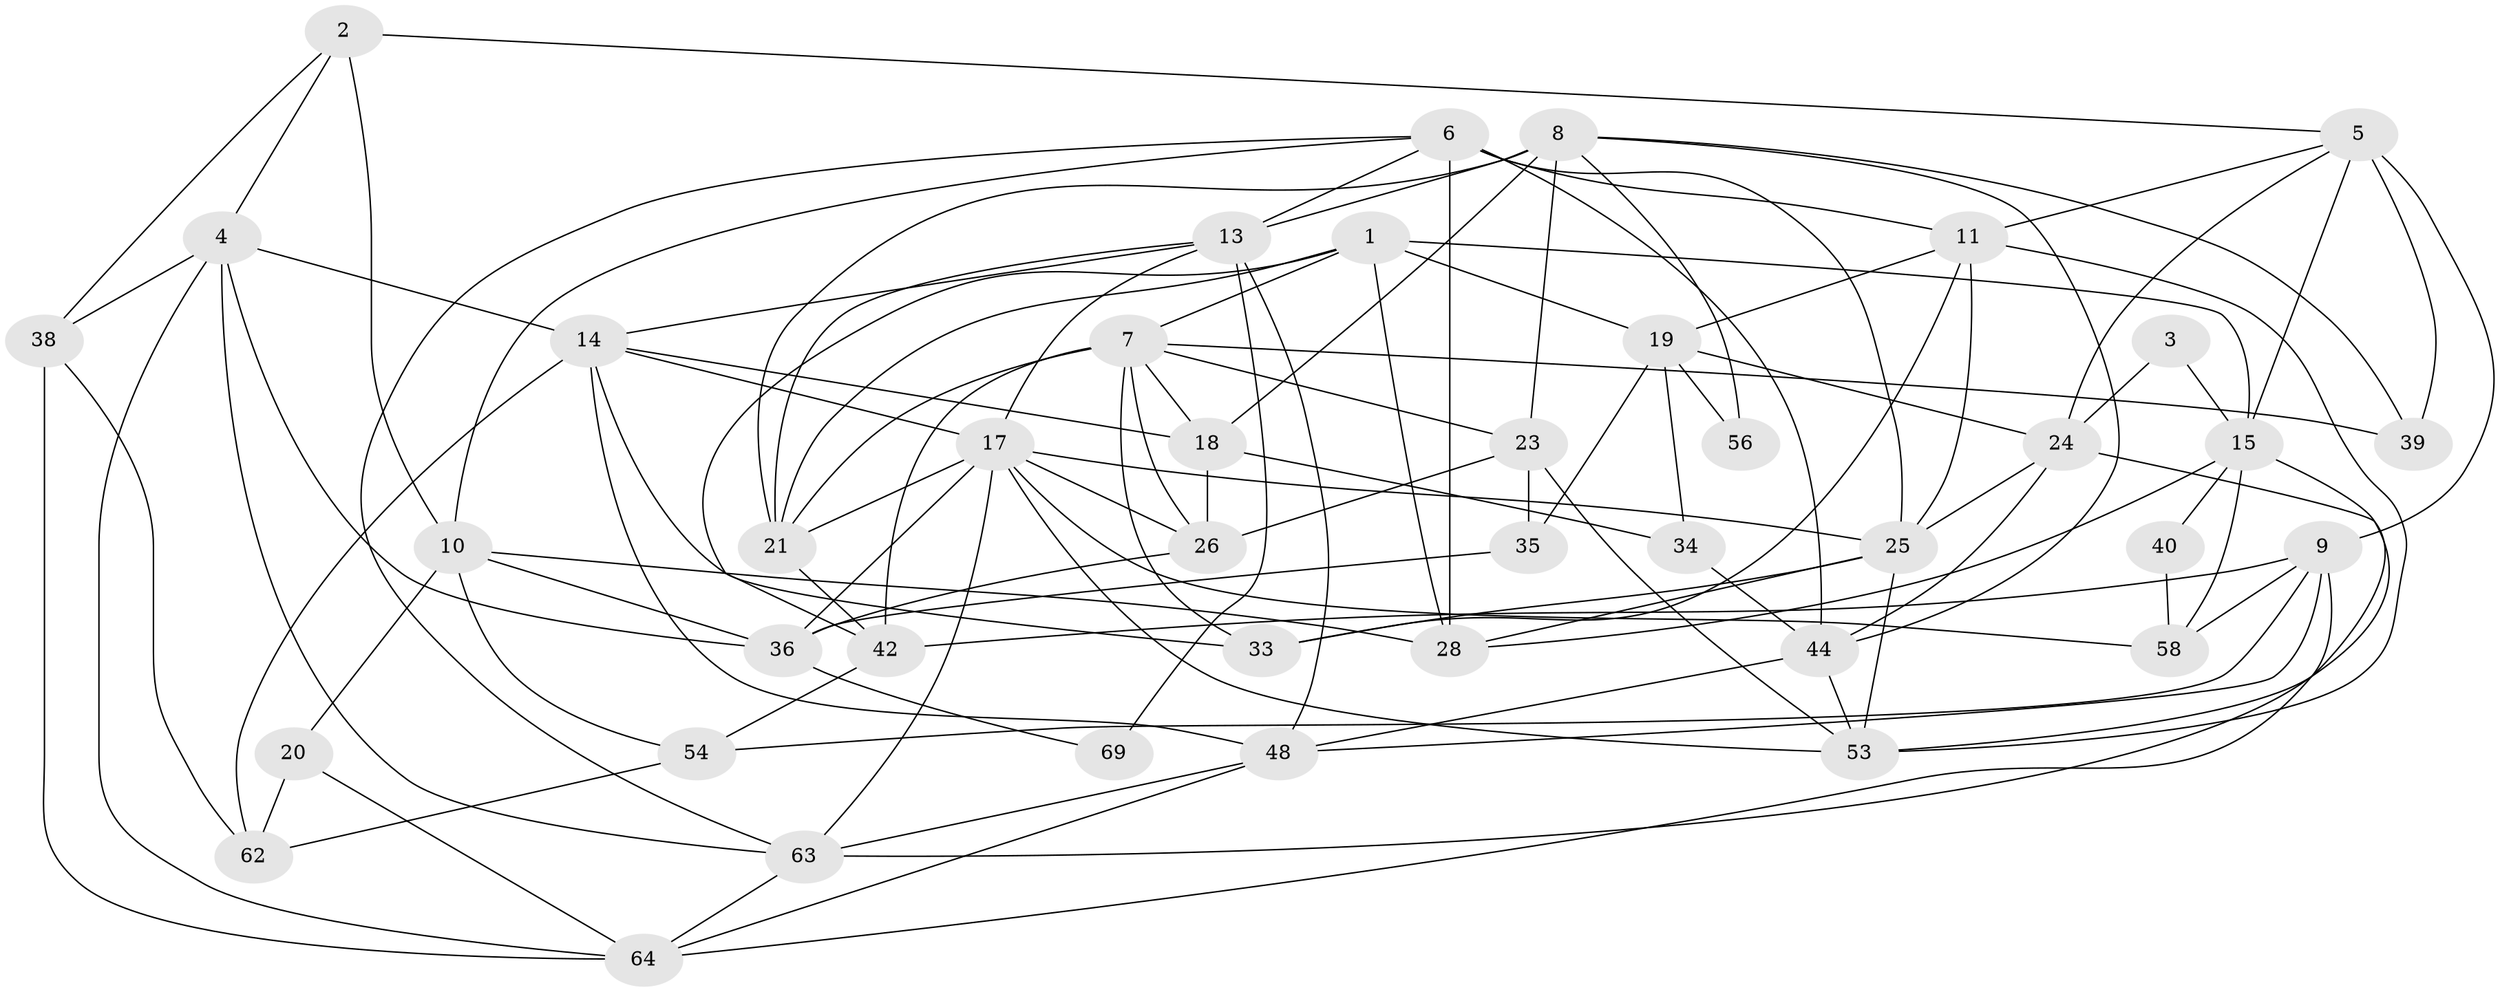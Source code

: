 // Generated by graph-tools (version 1.1) at 2025/52/02/27/25 19:52:07]
// undirected, 42 vertices, 109 edges
graph export_dot {
graph [start="1"]
  node [color=gray90,style=filled];
  1 [super="+46"];
  2 [super="+31"];
  3;
  4 [super="+41"];
  5 [super="+16"];
  6 [super="+37"];
  7 [super="+22"];
  8 [super="+29"];
  9 [super="+32"];
  10 [super="+51"];
  11 [super="+12"];
  13 [super="+47"];
  14 [super="+52"];
  15 [super="+27"];
  17 [super="+45"];
  18 [super="+49"];
  19 [super="+30"];
  20;
  21 [super="+55"];
  23 [super="+57"];
  24 [super="+66"];
  25 [super="+72"];
  26;
  28 [super="+43"];
  33 [super="+70"];
  34;
  35;
  36 [super="+67"];
  38;
  39 [super="+50"];
  40;
  42 [super="+60"];
  44 [super="+61"];
  48 [super="+59"];
  53;
  54;
  56;
  58;
  62 [super="+65"];
  63 [super="+68"];
  64 [super="+71"];
  69;
  1 -- 42;
  1 -- 28;
  1 -- 15;
  1 -- 19 [weight=2];
  1 -- 21;
  1 -- 7;
  2 -- 4;
  2 -- 5;
  2 -- 38;
  2 -- 10;
  3 -- 15;
  3 -- 24 [weight=2];
  4 -- 38;
  4 -- 36;
  4 -- 63;
  4 -- 14;
  4 -- 64;
  5 -- 39;
  5 -- 9 [weight=2];
  5 -- 15;
  5 -- 24;
  5 -- 11;
  6 -- 25;
  6 -- 13;
  6 -- 10;
  6 -- 11;
  6 -- 28;
  6 -- 44;
  6 -- 63;
  7 -- 26;
  7 -- 42;
  7 -- 18;
  7 -- 21 [weight=2];
  7 -- 23;
  7 -- 39;
  7 -- 33;
  8 -- 23;
  8 -- 21;
  8 -- 56;
  8 -- 44;
  8 -- 13;
  8 -- 39;
  8 -- 18;
  9 -- 54;
  9 -- 64;
  9 -- 42;
  9 -- 48;
  9 -- 58;
  10 -- 36;
  10 -- 54;
  10 -- 20;
  10 -- 28;
  11 -- 25;
  11 -- 53;
  11 -- 19;
  11 -- 33;
  13 -- 21;
  13 -- 69;
  13 -- 48;
  13 -- 14;
  13 -- 17;
  14 -- 48;
  14 -- 17;
  14 -- 62;
  14 -- 18;
  14 -- 33;
  15 -- 53;
  15 -- 40;
  15 -- 28;
  15 -- 58;
  17 -- 26;
  17 -- 36;
  17 -- 21;
  17 -- 53;
  17 -- 58;
  17 -- 63;
  17 -- 25;
  18 -- 34;
  18 -- 26;
  19 -- 34;
  19 -- 35;
  19 -- 56;
  19 -- 24;
  20 -- 62;
  20 -- 64;
  21 -- 42;
  23 -- 53;
  23 -- 26;
  23 -- 35;
  24 -- 44;
  24 -- 25;
  24 -- 63;
  25 -- 33 [weight=2];
  25 -- 53;
  25 -- 28;
  26 -- 36;
  34 -- 44;
  35 -- 36;
  36 -- 69;
  38 -- 64;
  38 -- 62;
  40 -- 58;
  42 -- 54;
  44 -- 53;
  44 -- 48;
  48 -- 64;
  48 -- 63;
  54 -- 62;
  63 -- 64;
}
